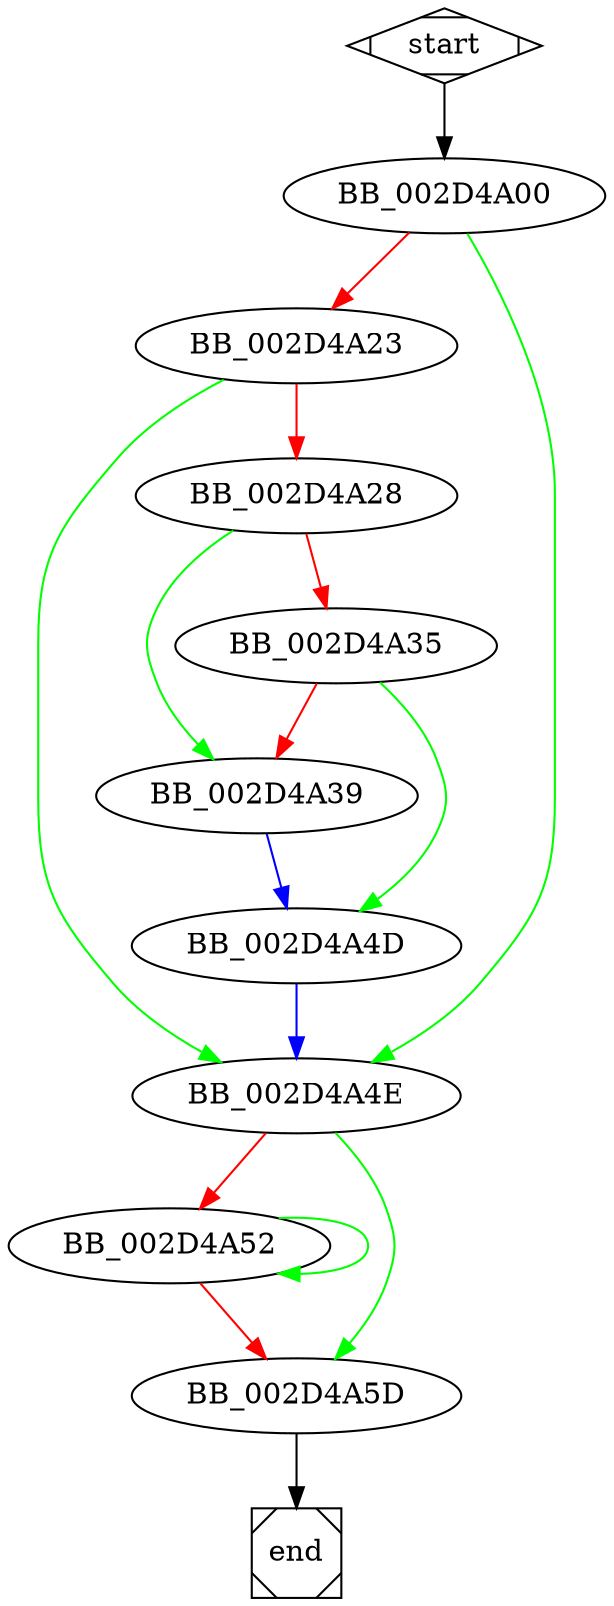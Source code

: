 digraph G {
  start -> BB_002D4A00;

  BB_002D4A00 -> BB_002D4A23 [color=red];
  BB_002D4A00 -> BB_002D4A4E [color=green];
  
  BB_002D4A23 -> BB_002D4A28 [color=red];
  BB_002D4A23 -> BB_002D4A4E [color=green];
  
  BB_002D4A28 -> BB_002D4A35 [color=red];
  BB_002D4A28 -> BB_002D4A39 [color=green];
  
  BB_002D4A35 -> BB_002D4A39 [color=red];
  BB_002D4A35 -> BB_002D4A4D [color=green];
  
  BB_002D4A39 -> BB_002D4A4D [color=blue];
  
  BB_002D4A4D -> BB_002D4A4E [color=blue];
  
  BB_002D4A4E -> BB_002D4A52 [color=red];
  BB_002D4A4E -> BB_002D4A5D [color=green];
  
  BB_002D4A52 -> BB_002D4A5D [color=red];
  BB_002D4A52 -> BB_002D4A52 [color=green];

  BB_002D4A5D -> end;

  start [shape=Mdiamond];
  end [shape=Msquare];
}
